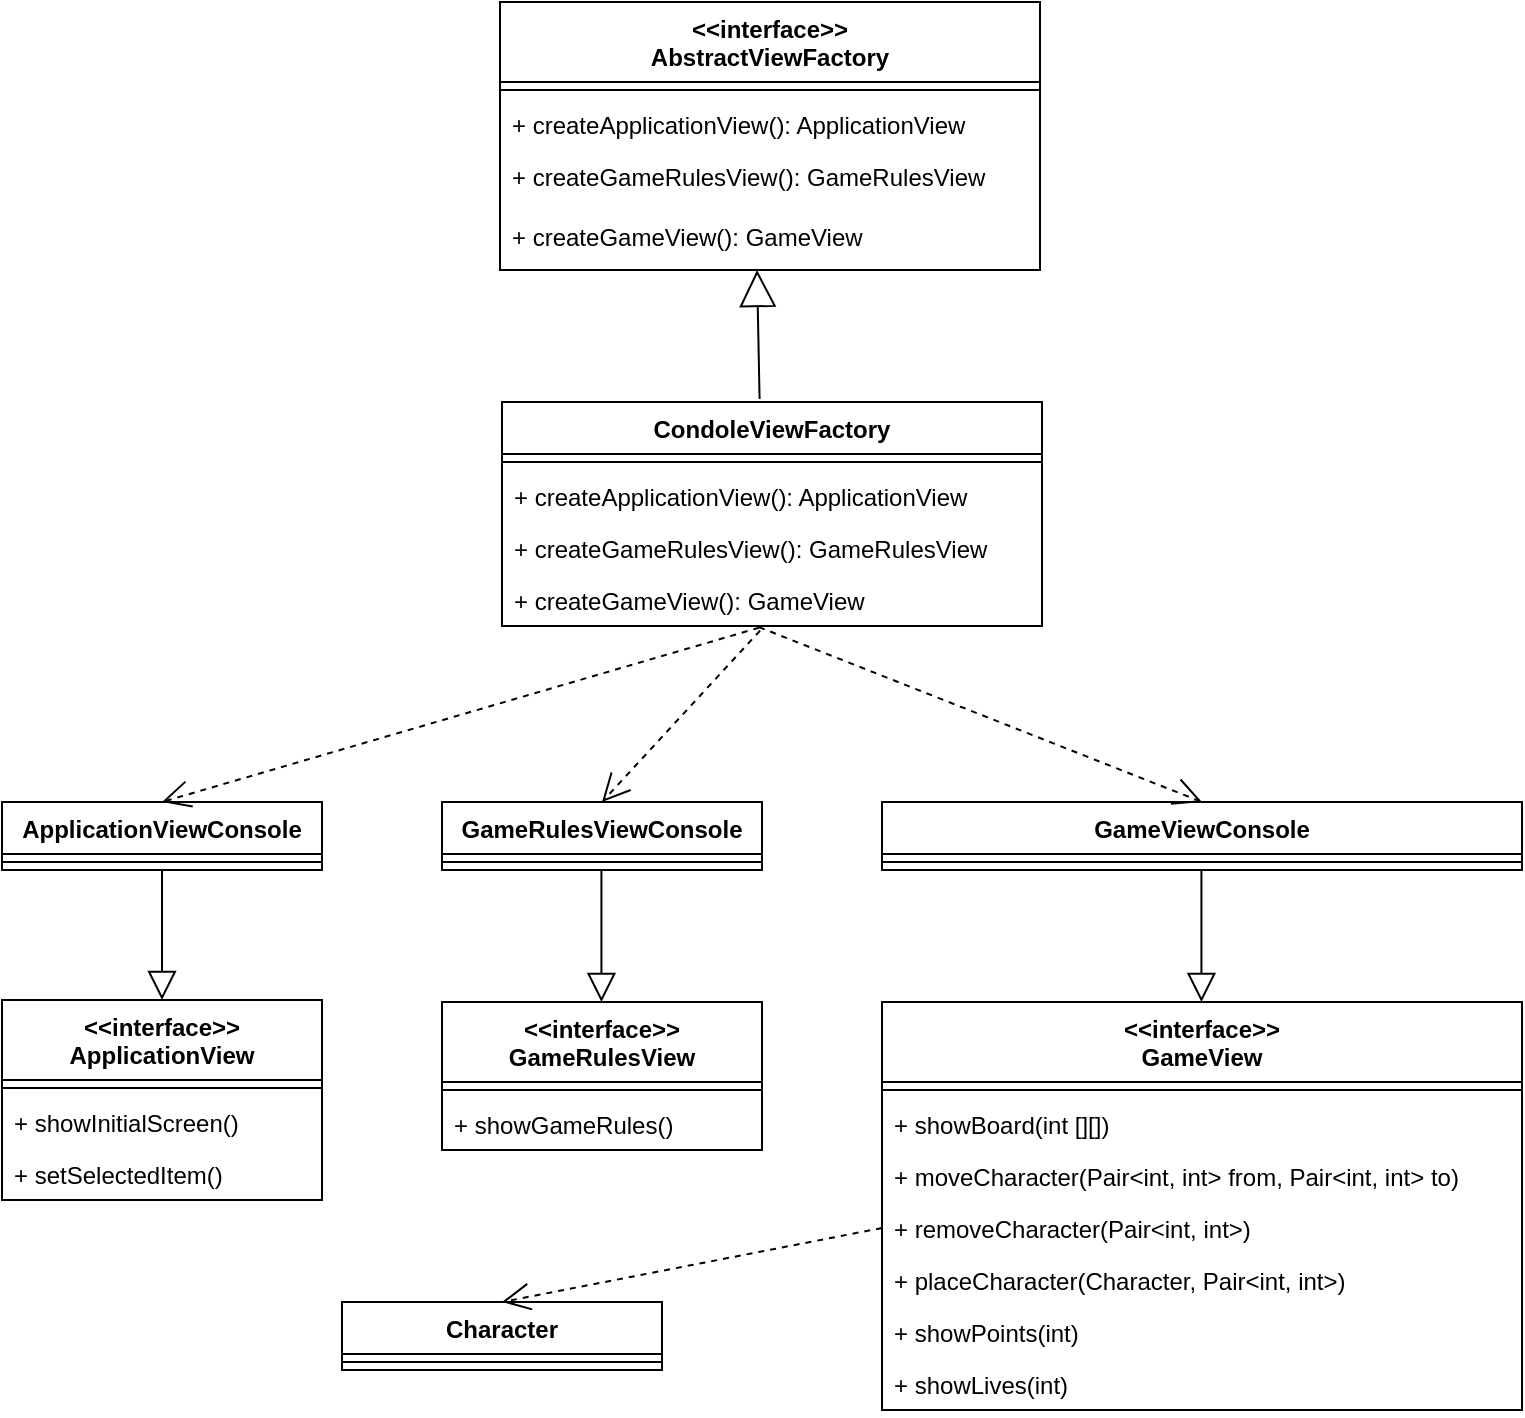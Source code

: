 <mxfile version="16.5.1" type="device"><diagram name="Page-1" id="5f0bae14-7c28-e335-631c-24af17079c00"><mxGraphModel dx="1350" dy="878" grid="1" gridSize="10" guides="1" tooltips="1" connect="1" arrows="1" fold="1" page="1" pageScale="1" pageWidth="4681" pageHeight="3300" background="none" math="0" shadow="0"><root><mxCell id="0"/><mxCell id="1" parent="0"/><mxCell id="LyayD2E6lX-VAmwV8kCB-239" value="&lt;&lt;interface&gt;&gt;&#10;AbstractViewFactory&#10;" style="swimlane;fontStyle=1;align=center;verticalAlign=top;childLayout=stackLayout;horizontal=1;startSize=40;horizontalStack=0;resizeParent=1;resizeParentMax=0;resizeLast=0;collapsible=1;marginBottom=0;" vertex="1" parent="1"><mxGeometry x="1329" y="400" width="270" height="134" as="geometry"/></mxCell><mxCell id="LyayD2E6lX-VAmwV8kCB-240" value="" style="line;strokeWidth=1;fillColor=none;align=left;verticalAlign=middle;spacingTop=-1;spacingLeft=3;spacingRight=3;rotatable=0;labelPosition=right;points=[];portConstraint=eastwest;" vertex="1" parent="LyayD2E6lX-VAmwV8kCB-239"><mxGeometry y="40" width="270" height="8" as="geometry"/></mxCell><mxCell id="LyayD2E6lX-VAmwV8kCB-241" value="+ createApplicationView(): ApplicationView" style="text;strokeColor=none;fillColor=none;align=left;verticalAlign=top;spacingLeft=4;spacingRight=4;overflow=hidden;rotatable=0;points=[[0,0.5],[1,0.5]];portConstraint=eastwest;" vertex="1" parent="LyayD2E6lX-VAmwV8kCB-239"><mxGeometry y="48" width="270" height="26" as="geometry"/></mxCell><mxCell id="LyayD2E6lX-VAmwV8kCB-242" value="+ createGameRulesView(): GameRulesView" style="text;strokeColor=none;fillColor=none;align=left;verticalAlign=top;spacingLeft=4;spacingRight=4;overflow=hidden;rotatable=0;points=[[0,0.5],[1,0.5]];portConstraint=eastwest;" vertex="1" parent="LyayD2E6lX-VAmwV8kCB-239"><mxGeometry y="74" width="270" height="30" as="geometry"/></mxCell><mxCell id="LyayD2E6lX-VAmwV8kCB-243" value="+ createGameView(): GameView" style="text;strokeColor=none;fillColor=none;align=left;verticalAlign=top;spacingLeft=4;spacingRight=4;overflow=hidden;rotatable=0;points=[[0,0.5],[1,0.5]];portConstraint=eastwest;" vertex="1" parent="LyayD2E6lX-VAmwV8kCB-239"><mxGeometry y="104" width="270" height="30" as="geometry"/></mxCell><mxCell id="LyayD2E6lX-VAmwV8kCB-244" value="CondoleViewFactory" style="swimlane;fontStyle=1;align=center;verticalAlign=top;childLayout=stackLayout;horizontal=1;startSize=26;horizontalStack=0;resizeParent=1;resizeParentMax=0;resizeLast=0;collapsible=1;marginBottom=0;" vertex="1" parent="1"><mxGeometry x="1330" y="600" width="270" height="112" as="geometry"/></mxCell><mxCell id="LyayD2E6lX-VAmwV8kCB-245" value="" style="line;strokeWidth=1;fillColor=none;align=left;verticalAlign=middle;spacingTop=-1;spacingLeft=3;spacingRight=3;rotatable=0;labelPosition=right;points=[];portConstraint=eastwest;" vertex="1" parent="LyayD2E6lX-VAmwV8kCB-244"><mxGeometry y="26" width="270" height="8" as="geometry"/></mxCell><mxCell id="LyayD2E6lX-VAmwV8kCB-246" value="+ createApplicationView(): ApplicationView" style="text;strokeColor=none;fillColor=none;align=left;verticalAlign=top;spacingLeft=4;spacingRight=4;overflow=hidden;rotatable=0;points=[[0,0.5],[1,0.5]];portConstraint=eastwest;" vertex="1" parent="LyayD2E6lX-VAmwV8kCB-244"><mxGeometry y="34" width="270" height="26" as="geometry"/></mxCell><mxCell id="LyayD2E6lX-VAmwV8kCB-247" value="+ createGameRulesView(): GameRulesView" style="text;strokeColor=none;fillColor=none;align=left;verticalAlign=top;spacingLeft=4;spacingRight=4;overflow=hidden;rotatable=0;points=[[0,0.5],[1,0.5]];portConstraint=eastwest;" vertex="1" parent="LyayD2E6lX-VAmwV8kCB-244"><mxGeometry y="60" width="270" height="26" as="geometry"/></mxCell><mxCell id="LyayD2E6lX-VAmwV8kCB-248" value="+ createGameView(): GameView" style="text;strokeColor=none;fillColor=none;align=left;verticalAlign=top;spacingLeft=4;spacingRight=4;overflow=hidden;rotatable=0;points=[[0,0.5],[1,0.5]];portConstraint=eastwest;" vertex="1" parent="LyayD2E6lX-VAmwV8kCB-244"><mxGeometry y="86" width="270" height="26" as="geometry"/></mxCell><mxCell id="LyayD2E6lX-VAmwV8kCB-249" value="ApplicationViewConsole" style="swimlane;fontStyle=1;align=center;verticalAlign=top;childLayout=stackLayout;horizontal=1;startSize=26;horizontalStack=0;resizeParent=1;resizeParentMax=0;resizeLast=0;collapsible=1;marginBottom=0;" vertex="1" parent="1"><mxGeometry x="1080" y="800" width="160" height="34" as="geometry"/></mxCell><mxCell id="LyayD2E6lX-VAmwV8kCB-250" value="" style="line;strokeWidth=1;fillColor=none;align=left;verticalAlign=middle;spacingTop=-1;spacingLeft=3;spacingRight=3;rotatable=0;labelPosition=right;points=[];portConstraint=eastwest;" vertex="1" parent="LyayD2E6lX-VAmwV8kCB-249"><mxGeometry y="26" width="160" height="8" as="geometry"/></mxCell><mxCell id="LyayD2E6lX-VAmwV8kCB-251" value="GameRulesViewConsole" style="swimlane;fontStyle=1;align=center;verticalAlign=top;childLayout=stackLayout;horizontal=1;startSize=26;horizontalStack=0;resizeParent=1;resizeParentMax=0;resizeLast=0;collapsible=1;marginBottom=0;" vertex="1" parent="1"><mxGeometry x="1300" y="800" width="160" height="34" as="geometry"/></mxCell><mxCell id="LyayD2E6lX-VAmwV8kCB-252" value="" style="line;strokeWidth=1;fillColor=none;align=left;verticalAlign=middle;spacingTop=-1;spacingLeft=3;spacingRight=3;rotatable=0;labelPosition=right;points=[];portConstraint=eastwest;" vertex="1" parent="LyayD2E6lX-VAmwV8kCB-251"><mxGeometry y="26" width="160" height="8" as="geometry"/></mxCell><mxCell id="LyayD2E6lX-VAmwV8kCB-253" value="GameViewConsole" style="swimlane;fontStyle=1;align=center;verticalAlign=top;childLayout=stackLayout;horizontal=1;startSize=26;horizontalStack=0;resizeParent=1;resizeParentMax=0;resizeLast=0;collapsible=1;marginBottom=0;" vertex="1" parent="1"><mxGeometry x="1520" y="800" width="320" height="34" as="geometry"/></mxCell><mxCell id="LyayD2E6lX-VAmwV8kCB-254" value="" style="line;strokeWidth=1;fillColor=none;align=left;verticalAlign=middle;spacingTop=-1;spacingLeft=3;spacingRight=3;rotatable=0;labelPosition=right;points=[];portConstraint=eastwest;" vertex="1" parent="LyayD2E6lX-VAmwV8kCB-253"><mxGeometry y="26" width="320" height="8" as="geometry"/></mxCell><mxCell id="LyayD2E6lX-VAmwV8kCB-255" value="&lt;&lt;interface&gt;&gt;&#10;ApplicationView" style="swimlane;fontStyle=1;align=center;verticalAlign=top;childLayout=stackLayout;horizontal=1;startSize=40;horizontalStack=0;resizeParent=1;resizeParentMax=0;resizeLast=0;collapsible=1;marginBottom=0;" vertex="1" parent="1"><mxGeometry x="1080" y="899" width="160" height="100" as="geometry"/></mxCell><mxCell id="LyayD2E6lX-VAmwV8kCB-256" value="" style="line;strokeWidth=1;fillColor=none;align=left;verticalAlign=middle;spacingTop=-1;spacingLeft=3;spacingRight=3;rotatable=0;labelPosition=right;points=[];portConstraint=eastwest;" vertex="1" parent="LyayD2E6lX-VAmwV8kCB-255"><mxGeometry y="40" width="160" height="8" as="geometry"/></mxCell><mxCell id="LyayD2E6lX-VAmwV8kCB-257" value="+ showInitialScreen()" style="text;strokeColor=none;fillColor=none;align=left;verticalAlign=top;spacingLeft=4;spacingRight=4;overflow=hidden;rotatable=0;points=[[0,0.5],[1,0.5]];portConstraint=eastwest;" vertex="1" parent="LyayD2E6lX-VAmwV8kCB-255"><mxGeometry y="48" width="160" height="26" as="geometry"/></mxCell><mxCell id="LyayD2E6lX-VAmwV8kCB-258" value="+ setSelectedItem()" style="text;strokeColor=none;fillColor=none;align=left;verticalAlign=top;spacingLeft=4;spacingRight=4;overflow=hidden;rotatable=0;points=[[0,0.5],[1,0.5]];portConstraint=eastwest;" vertex="1" parent="LyayD2E6lX-VAmwV8kCB-255"><mxGeometry y="74" width="160" height="26" as="geometry"/></mxCell><mxCell id="LyayD2E6lX-VAmwV8kCB-259" value="&lt;&lt;interface&gt;&gt;&#10;GameRulesView" style="swimlane;fontStyle=1;align=center;verticalAlign=top;childLayout=stackLayout;horizontal=1;startSize=40;horizontalStack=0;resizeParent=1;resizeParentMax=0;resizeLast=0;collapsible=1;marginBottom=0;" vertex="1" parent="1"><mxGeometry x="1300" y="900" width="160" height="74" as="geometry"/></mxCell><mxCell id="LyayD2E6lX-VAmwV8kCB-260" value="" style="line;strokeWidth=1;fillColor=none;align=left;verticalAlign=middle;spacingTop=-1;spacingLeft=3;spacingRight=3;rotatable=0;labelPosition=right;points=[];portConstraint=eastwest;" vertex="1" parent="LyayD2E6lX-VAmwV8kCB-259"><mxGeometry y="40" width="160" height="8" as="geometry"/></mxCell><mxCell id="LyayD2E6lX-VAmwV8kCB-261" value="+ showGameRules()" style="text;strokeColor=none;fillColor=none;align=left;verticalAlign=top;spacingLeft=4;spacingRight=4;overflow=hidden;rotatable=0;points=[[0,0.5],[1,0.5]];portConstraint=eastwest;" vertex="1" parent="LyayD2E6lX-VAmwV8kCB-259"><mxGeometry y="48" width="160" height="26" as="geometry"/></mxCell><mxCell id="LyayD2E6lX-VAmwV8kCB-262" value="&lt;&lt;interface&gt;&gt;&#10;GameView" style="swimlane;fontStyle=1;align=center;verticalAlign=top;childLayout=stackLayout;horizontal=1;startSize=40;horizontalStack=0;resizeParent=1;resizeParentMax=0;resizeLast=0;collapsible=1;marginBottom=0;" vertex="1" parent="1"><mxGeometry x="1520" y="900" width="320" height="204" as="geometry"/></mxCell><mxCell id="LyayD2E6lX-VAmwV8kCB-263" value="" style="line;strokeWidth=1;fillColor=none;align=left;verticalAlign=middle;spacingTop=-1;spacingLeft=3;spacingRight=3;rotatable=0;labelPosition=right;points=[];portConstraint=eastwest;" vertex="1" parent="LyayD2E6lX-VAmwV8kCB-262"><mxGeometry y="40" width="320" height="8" as="geometry"/></mxCell><mxCell id="LyayD2E6lX-VAmwV8kCB-264" value="+ showBoard(int [][])" style="text;strokeColor=none;fillColor=none;align=left;verticalAlign=top;spacingLeft=4;spacingRight=4;overflow=hidden;rotatable=0;points=[[0,0.5],[1,0.5]];portConstraint=eastwest;" vertex="1" parent="LyayD2E6lX-VAmwV8kCB-262"><mxGeometry y="48" width="320" height="26" as="geometry"/></mxCell><mxCell id="LyayD2E6lX-VAmwV8kCB-265" value="+ moveCharacter(Pair&lt;int, int&gt; from, Pair&lt;int, int&gt; to)" style="text;strokeColor=none;fillColor=none;align=left;verticalAlign=top;spacingLeft=4;spacingRight=4;overflow=hidden;rotatable=0;points=[[0,0.5],[1,0.5]];portConstraint=eastwest;" vertex="1" parent="LyayD2E6lX-VAmwV8kCB-262"><mxGeometry y="74" width="320" height="26" as="geometry"/></mxCell><mxCell id="LyayD2E6lX-VAmwV8kCB-266" value="+ removeCharacter(Pair&lt;int, int&gt;)" style="text;strokeColor=none;fillColor=none;align=left;verticalAlign=top;spacingLeft=4;spacingRight=4;overflow=hidden;rotatable=0;points=[[0,0.5],[1,0.5]];portConstraint=eastwest;" vertex="1" parent="LyayD2E6lX-VAmwV8kCB-262"><mxGeometry y="100" width="320" height="26" as="geometry"/></mxCell><mxCell id="LyayD2E6lX-VAmwV8kCB-267" value="+ placeCharacter(Character, Pair&lt;int, int&gt;)" style="text;strokeColor=none;fillColor=none;align=left;verticalAlign=top;spacingLeft=4;spacingRight=4;overflow=hidden;rotatable=0;points=[[0,0.5],[1,0.5]];portConstraint=eastwest;" vertex="1" parent="LyayD2E6lX-VAmwV8kCB-262"><mxGeometry y="126" width="320" height="26" as="geometry"/></mxCell><mxCell id="LyayD2E6lX-VAmwV8kCB-268" value="+ showPoints(int)" style="text;strokeColor=none;fillColor=none;align=left;verticalAlign=top;spacingLeft=4;spacingRight=4;overflow=hidden;rotatable=0;points=[[0,0.5],[1,0.5]];portConstraint=eastwest;" vertex="1" parent="LyayD2E6lX-VAmwV8kCB-262"><mxGeometry y="152" width="320" height="26" as="geometry"/></mxCell><mxCell id="LyayD2E6lX-VAmwV8kCB-269" value="+ showLives(int)" style="text;strokeColor=none;fillColor=none;align=left;verticalAlign=top;spacingLeft=4;spacingRight=4;overflow=hidden;rotatable=0;points=[[0,0.5],[1,0.5]];portConstraint=eastwest;" vertex="1" parent="LyayD2E6lX-VAmwV8kCB-262"><mxGeometry y="178" width="320" height="26" as="geometry"/></mxCell><mxCell id="LyayD2E6lX-VAmwV8kCB-270" value="Character" style="swimlane;fontStyle=1;align=center;verticalAlign=top;childLayout=stackLayout;horizontal=1;startSize=26;horizontalStack=0;resizeParent=1;resizeParentMax=0;resizeLast=0;collapsible=1;marginBottom=0;" vertex="1" parent="1"><mxGeometry x="1250" y="1050" width="160" height="34" as="geometry"/></mxCell><mxCell id="LyayD2E6lX-VAmwV8kCB-271" value="" style="line;strokeWidth=1;fillColor=none;align=left;verticalAlign=middle;spacingTop=-1;spacingLeft=3;spacingRight=3;rotatable=0;labelPosition=right;points=[];portConstraint=eastwest;" vertex="1" parent="LyayD2E6lX-VAmwV8kCB-270"><mxGeometry y="26" width="160" height="8" as="geometry"/></mxCell><mxCell id="LyayD2E6lX-VAmwV8kCB-272" value="" style="endArrow=block;endSize=16;endFill=0;html=1;exitX=0.477;exitY=-0.013;exitDx=0;exitDy=0;entryX=0.476;entryY=1;entryDx=0;entryDy=0;entryPerimeter=0;exitPerimeter=0;" edge="1" parent="1" source="LyayD2E6lX-VAmwV8kCB-244" target="LyayD2E6lX-VAmwV8kCB-243"><mxGeometry width="160" relative="1" as="geometry"><mxPoint x="1280" y="588" as="sourcePoint"/><mxPoint x="1439.08" y="550.002" as="targetPoint"/></mxGeometry></mxCell><mxCell id="LyayD2E6lX-VAmwV8kCB-273" value="" style="endArrow=block;endFill=0;endSize=12;html=1;rounded=0;exitX=0.5;exitY=1;exitDx=0;exitDy=0;entryX=0.5;entryY=0;entryDx=0;entryDy=0;" edge="1" parent="1" source="LyayD2E6lX-VAmwV8kCB-249" target="LyayD2E6lX-VAmwV8kCB-255"><mxGeometry width="160" relative="1" as="geometry"><mxPoint x="1120" y="870" as="sourcePoint"/><mxPoint x="1280" y="870" as="targetPoint"/></mxGeometry></mxCell><mxCell id="LyayD2E6lX-VAmwV8kCB-274" value="" style="endArrow=block;endFill=0;endSize=12;html=1;rounded=0;exitX=0.5;exitY=1;exitDx=0;exitDy=0;entryX=0.5;entryY=0;entryDx=0;entryDy=0;" edge="1" parent="1"><mxGeometry width="160" relative="1" as="geometry"><mxPoint x="1379.71" y="834" as="sourcePoint"/><mxPoint x="1379.71" y="900" as="targetPoint"/></mxGeometry></mxCell><mxCell id="LyayD2E6lX-VAmwV8kCB-275" value="" style="endArrow=block;endFill=0;endSize=12;html=1;rounded=0;exitX=0.5;exitY=1;exitDx=0;exitDy=0;entryX=0.5;entryY=0;entryDx=0;entryDy=0;" edge="1" parent="1"><mxGeometry width="160" relative="1" as="geometry"><mxPoint x="1679.71" y="834" as="sourcePoint"/><mxPoint x="1679.71" y="900" as="targetPoint"/></mxGeometry></mxCell><mxCell id="LyayD2E6lX-VAmwV8kCB-276" value="" style="endArrow=open;endFill=1;endSize=12;html=1;rounded=0;exitX=0.476;exitY=1.033;exitDx=0;exitDy=0;exitPerimeter=0;entryX=0.5;entryY=0;entryDx=0;entryDy=0;dashed=1;" edge="1" parent="1" source="LyayD2E6lX-VAmwV8kCB-248" target="LyayD2E6lX-VAmwV8kCB-249"><mxGeometry width="160" relative="1" as="geometry"><mxPoint x="1340" y="740" as="sourcePoint"/><mxPoint x="1500" y="740" as="targetPoint"/></mxGeometry></mxCell><mxCell id="LyayD2E6lX-VAmwV8kCB-277" value="" style="endArrow=open;endFill=1;endSize=12;html=1;rounded=0;dashed=1;exitX=0.478;exitY=1.088;exitDx=0;exitDy=0;exitPerimeter=0;entryX=0.5;entryY=0;entryDx=0;entryDy=0;" edge="1" parent="1" source="LyayD2E6lX-VAmwV8kCB-248" target="LyayD2E6lX-VAmwV8kCB-251"><mxGeometry width="160" relative="1" as="geometry"><mxPoint x="1340" y="740" as="sourcePoint"/><mxPoint x="1500" y="740" as="targetPoint"/></mxGeometry></mxCell><mxCell id="LyayD2E6lX-VAmwV8kCB-278" value="" style="endArrow=open;endFill=1;endSize=12;html=1;rounded=0;dashed=1;entryX=0.5;entryY=0;entryDx=0;entryDy=0;exitX=0.476;exitY=1.022;exitDx=0;exitDy=0;exitPerimeter=0;" edge="1" parent="1" source="LyayD2E6lX-VAmwV8kCB-248" target="LyayD2E6lX-VAmwV8kCB-253"><mxGeometry width="160" relative="1" as="geometry"><mxPoint x="1460" y="720" as="sourcePoint"/><mxPoint x="1500" y="740" as="targetPoint"/></mxGeometry></mxCell><mxCell id="LyayD2E6lX-VAmwV8kCB-279" value="" style="endArrow=open;endFill=1;endSize=12;html=1;rounded=0;dashed=1;exitX=0;exitY=0.5;exitDx=0;exitDy=0;entryX=0.5;entryY=0;entryDx=0;entryDy=0;" edge="1" parent="1" source="LyayD2E6lX-VAmwV8kCB-266" target="LyayD2E6lX-VAmwV8kCB-270"><mxGeometry width="160" relative="1" as="geometry"><mxPoint x="1290" y="1150" as="sourcePoint"/><mxPoint x="1450" y="1150" as="targetPoint"/></mxGeometry></mxCell></root></mxGraphModel></diagram></mxfile>